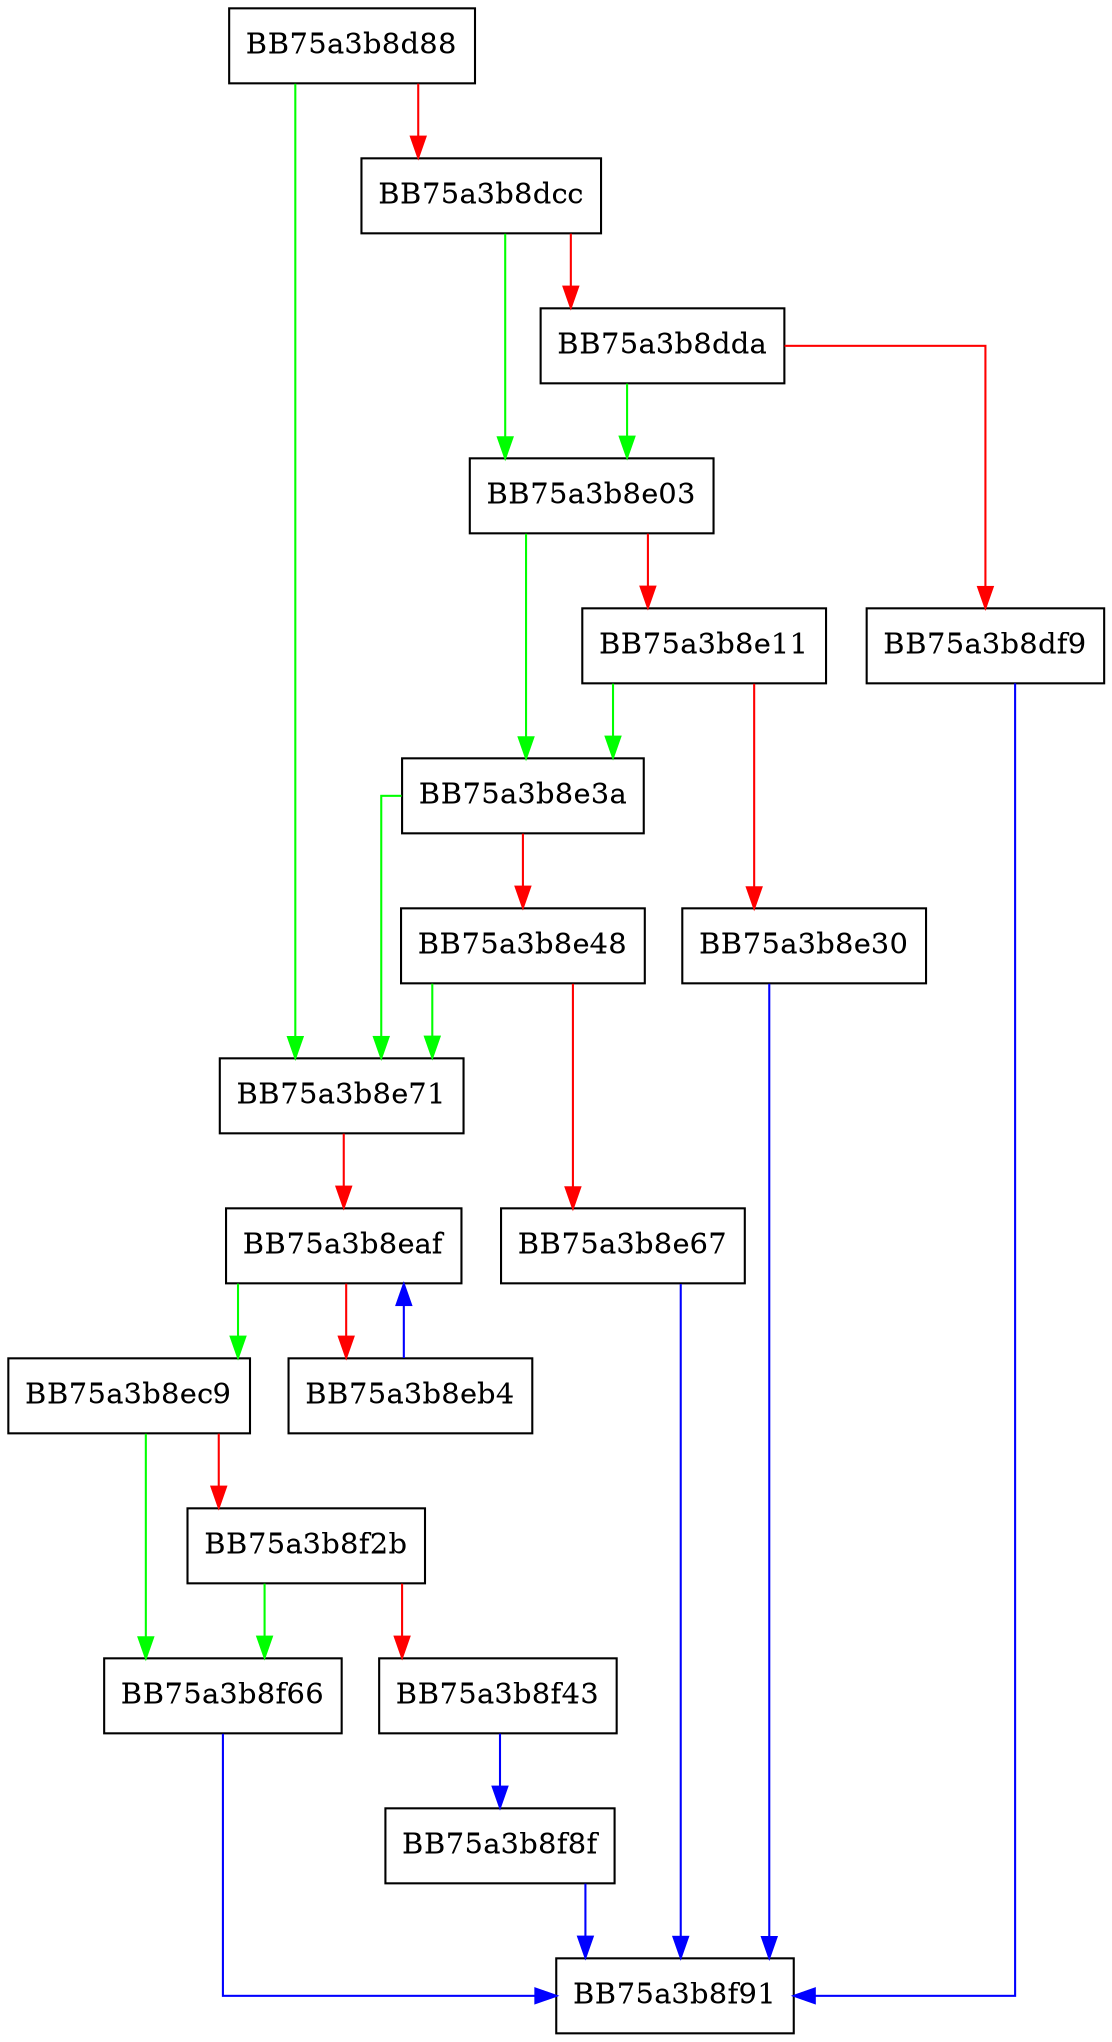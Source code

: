 digraph IsHibernateOrDumpRelated {
  node [shape="box"];
  graph [splines=ortho];
  BB75a3b8d88 -> BB75a3b8e71 [color="green"];
  BB75a3b8d88 -> BB75a3b8dcc [color="red"];
  BB75a3b8dcc -> BB75a3b8e03 [color="green"];
  BB75a3b8dcc -> BB75a3b8dda [color="red"];
  BB75a3b8dda -> BB75a3b8e03 [color="green"];
  BB75a3b8dda -> BB75a3b8df9 [color="red"];
  BB75a3b8df9 -> BB75a3b8f91 [color="blue"];
  BB75a3b8e03 -> BB75a3b8e3a [color="green"];
  BB75a3b8e03 -> BB75a3b8e11 [color="red"];
  BB75a3b8e11 -> BB75a3b8e3a [color="green"];
  BB75a3b8e11 -> BB75a3b8e30 [color="red"];
  BB75a3b8e30 -> BB75a3b8f91 [color="blue"];
  BB75a3b8e3a -> BB75a3b8e71 [color="green"];
  BB75a3b8e3a -> BB75a3b8e48 [color="red"];
  BB75a3b8e48 -> BB75a3b8e71 [color="green"];
  BB75a3b8e48 -> BB75a3b8e67 [color="red"];
  BB75a3b8e67 -> BB75a3b8f91 [color="blue"];
  BB75a3b8e71 -> BB75a3b8eaf [color="red"];
  BB75a3b8eaf -> BB75a3b8ec9 [color="green"];
  BB75a3b8eaf -> BB75a3b8eb4 [color="red"];
  BB75a3b8eb4 -> BB75a3b8eaf [color="blue"];
  BB75a3b8ec9 -> BB75a3b8f66 [color="green"];
  BB75a3b8ec9 -> BB75a3b8f2b [color="red"];
  BB75a3b8f2b -> BB75a3b8f66 [color="green"];
  BB75a3b8f2b -> BB75a3b8f43 [color="red"];
  BB75a3b8f43 -> BB75a3b8f8f [color="blue"];
  BB75a3b8f66 -> BB75a3b8f91 [color="blue"];
  BB75a3b8f8f -> BB75a3b8f91 [color="blue"];
}